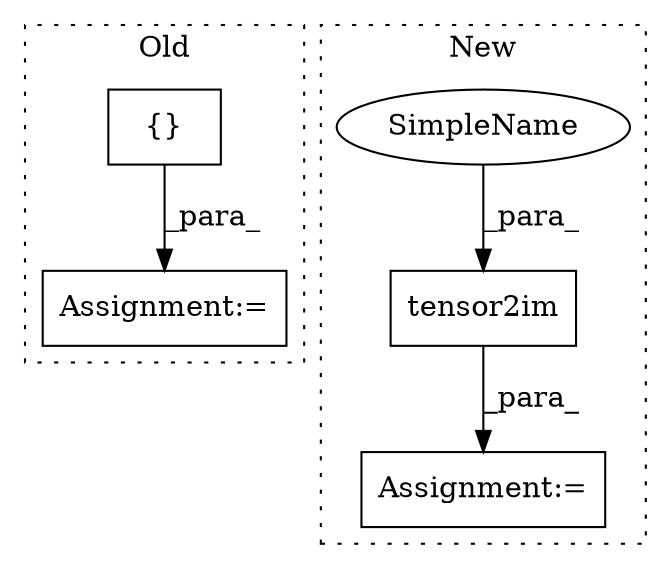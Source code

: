digraph G {
subgraph cluster0 {
1 [label="{}" a="4" s="6359" l="2" shape="box"];
3 [label="Assignment:=" a="7" s="6346" l="1" shape="box"];
label = "Old";
style="dotted";
}
subgraph cluster1 {
2 [label="tensor2im" a="32" s="6750,6767" l="10,1" shape="box"];
4 [label="Assignment:=" a="7" s="6744" l="1" shape="box"];
5 [label="SimpleName" a="42" s="6760" l="7" shape="ellipse"];
label = "New";
style="dotted";
}
1 -> 3 [label="_para_"];
2 -> 4 [label="_para_"];
5 -> 2 [label="_para_"];
}